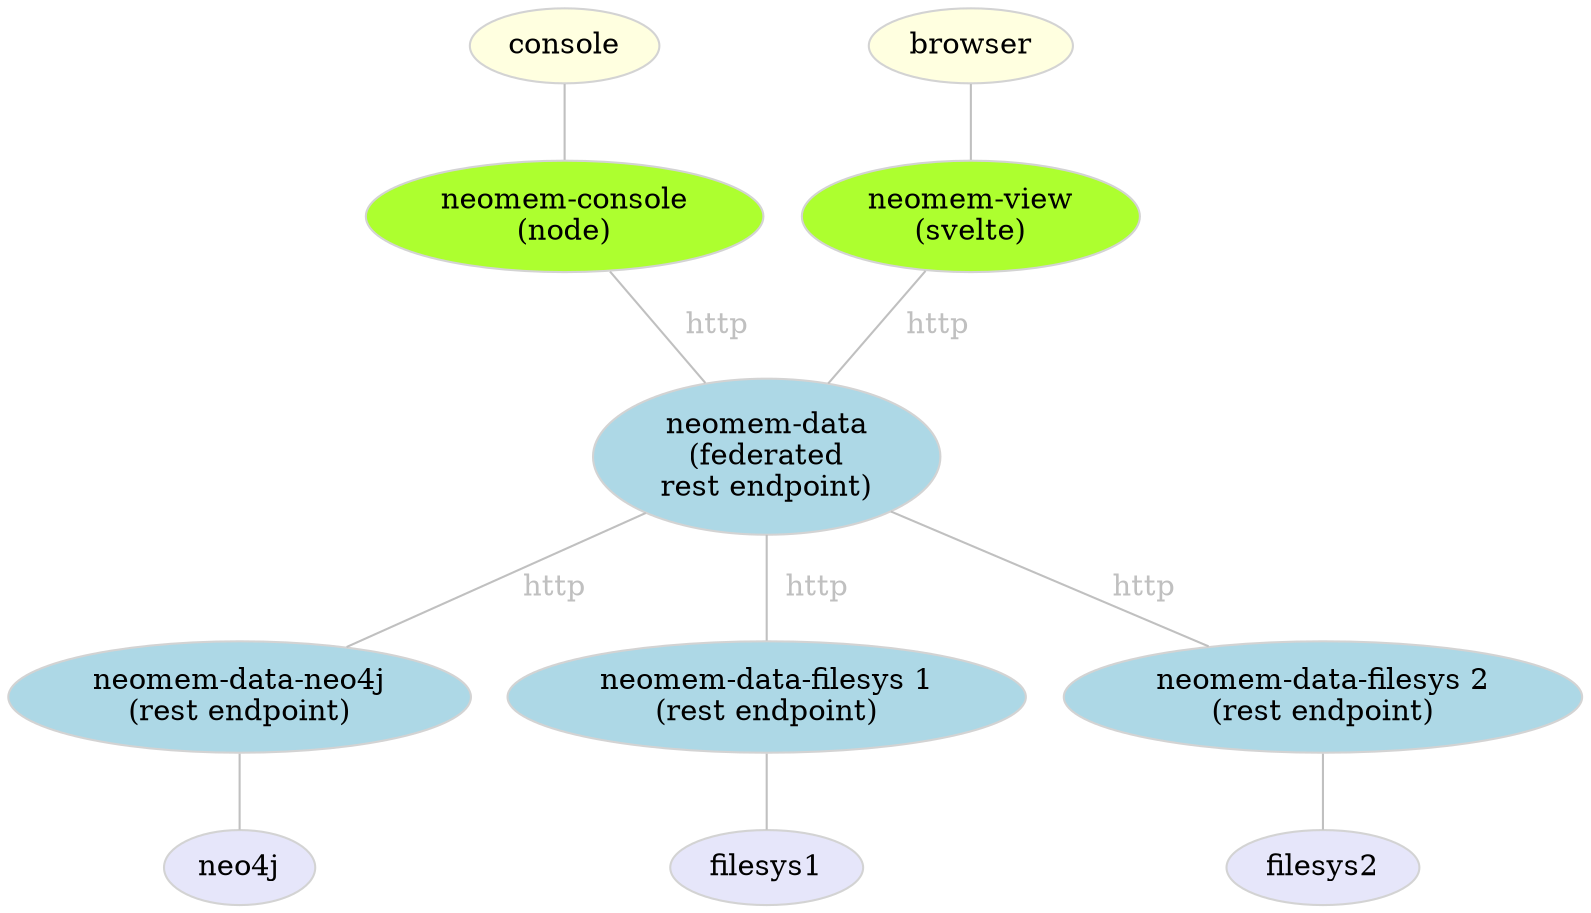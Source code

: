 graph "neomem" {

  // styles
  // rankdir=LR; // left-to-right
  node [ color=lightgray; fillcolor=lightblue; style=filled ]; // default
  edge [ color=gray, fontcolor=gray ]; // default

  // nodes
  console [ fillcolor=lightyellow ];
  browser [ fillcolor=lightyellow ];
  neomemView [ label="neomem-view\n(svelte)"; fillcolor=greenyellow ];
  neomemConsole [label="neomem-console\n(node)"; fillcolor=greenyellow ];
  // neomemCommands [label="neomem-commands\n(js lib)"; fillcolor=yellow ];
  neomemData [label="neomem-data\n(federated\nrest endpoint)"];
  neomemDataNeo4j [label="neomem-data-neo4j\n(rest endpoint)"];
  neomemDataFilesys1 [label="neomem-data-filesys 1\n(rest endpoint)"];
  neomemDataFilesys2 [label="neomem-data-filesys 2\n(rest endpoint)"];
  neo4j [ fillcolor=lavender ];
  filesys1 [ fillcolor=lavender ];
  filesys2 [ fillcolor=lavender ];

  // edges
  browser -- neomemView;
  console -- neomemConsole;
  // neomemView -- neomemCommands;
  // neomemConsole -- neomemCommands;
  // neomemCommands -- neomemData [ label=" http" ];
  neomemConsole -- neomemData [ label="  http" ];
  neomemView -- neomemData [ label="  http" ];
  neomemData -- neomemDataNeo4j [ label="  http" ];
  neomemData -- neomemDataFilesys1 [  label="  http" ];
  neomemData -- neomemDataFilesys2 [  label="  http" ];
  neomemDataNeo4j -- neo4j;
  neomemDataFilesys1 -- filesys1;
  neomemDataFilesys2 -- filesys2;
}
